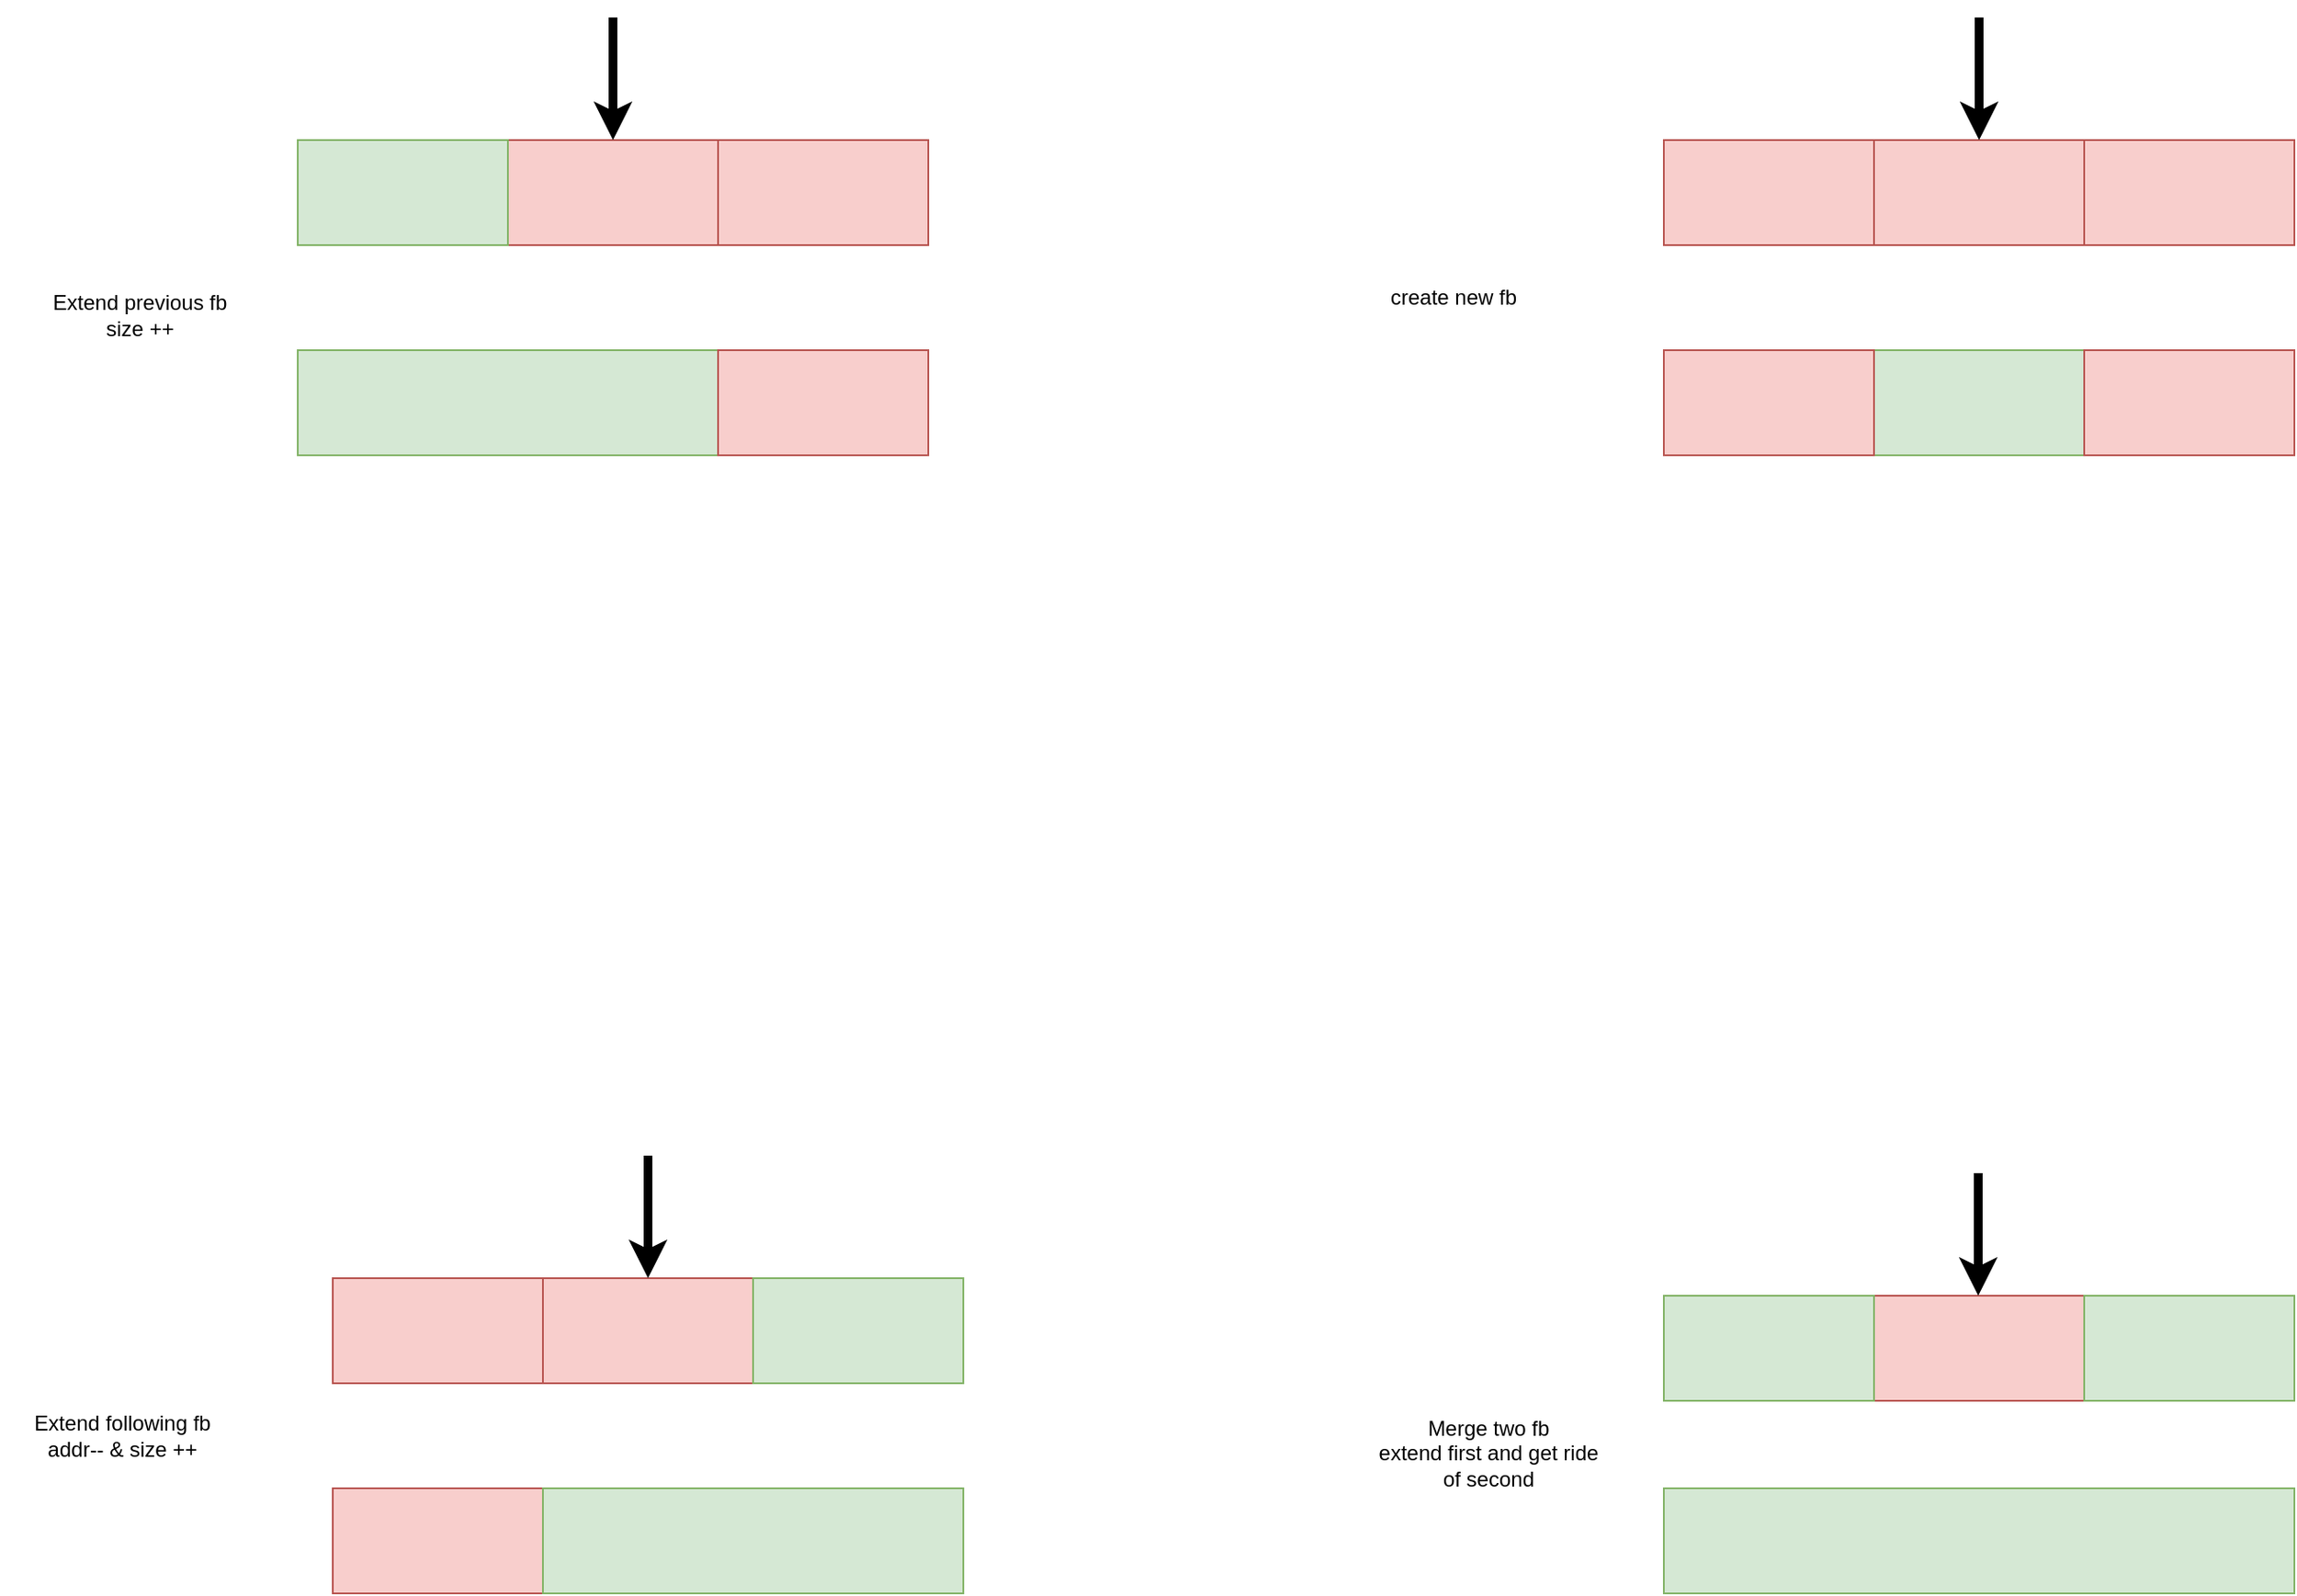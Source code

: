 <mxfile version="13.10.0" type="github">
  <diagram id="P9aT01dH6BkQCjnrhs2R" name="Page-1">
    <mxGraphModel dx="1990" dy="1164" grid="1" gridSize="10" guides="1" tooltips="1" connect="1" arrows="1" fold="1" page="1" pageScale="1" pageWidth="827" pageHeight="1169" math="0" shadow="0">
      <root>
        <mxCell id="0" />
        <mxCell id="1" parent="0" />
        <mxCell id="8_a2ZOCCkwsrjCbNvIcl-19" value="" style="rounded=0;whiteSpace=wrap;html=1;fillColor=#f8cecc;strokeColor=#b85450;" vertex="1" parent="1">
          <mxGeometry x="320" y="170" width="120" height="60" as="geometry" />
        </mxCell>
        <mxCell id="8_a2ZOCCkwsrjCbNvIcl-20" value="" style="rounded=0;whiteSpace=wrap;html=1;fillColor=#d5e8d4;strokeColor=#82b366;" vertex="1" parent="1">
          <mxGeometry x="200" y="170" width="120" height="60" as="geometry" />
        </mxCell>
        <mxCell id="8_a2ZOCCkwsrjCbNvIcl-21" value="" style="endArrow=classic;html=1;entryX=0.5;entryY=0;entryDx=0;entryDy=0;strokeWidth=5;" edge="1" parent="1" target="8_a2ZOCCkwsrjCbNvIcl-19">
          <mxGeometry width="50" height="50" relative="1" as="geometry">
            <mxPoint x="380" y="100" as="sourcePoint" />
            <mxPoint x="380" y="50" as="targetPoint" />
          </mxGeometry>
        </mxCell>
        <mxCell id="8_a2ZOCCkwsrjCbNvIcl-22" value="" style="rounded=0;whiteSpace=wrap;html=1;fillColor=#f8cecc;strokeColor=#b85450;" vertex="1" parent="1">
          <mxGeometry x="440" y="170" width="120" height="60" as="geometry" />
        </mxCell>
        <mxCell id="8_a2ZOCCkwsrjCbNvIcl-23" value="" style="rounded=0;whiteSpace=wrap;html=1;fillColor=#d5e8d4;strokeColor=#82b366;" vertex="1" parent="1">
          <mxGeometry x="200" y="290" width="240" height="60" as="geometry" />
        </mxCell>
        <mxCell id="8_a2ZOCCkwsrjCbNvIcl-25" value="" style="rounded=0;whiteSpace=wrap;html=1;fillColor=#f8cecc;strokeColor=#b85450;" vertex="1" parent="1">
          <mxGeometry x="440" y="290" width="120" height="60" as="geometry" />
        </mxCell>
        <mxCell id="8_a2ZOCCkwsrjCbNvIcl-26" value="&lt;div&gt;Extend previous fb&lt;/div&gt;&lt;div&gt;size ++&lt;/div&gt;" style="text;html=1;strokeColor=none;fillColor=none;align=center;verticalAlign=middle;whiteSpace=wrap;rounded=0;" vertex="1" parent="1">
          <mxGeometry x="40" y="250" width="140" height="40" as="geometry" />
        </mxCell>
        <mxCell id="8_a2ZOCCkwsrjCbNvIcl-27" value="" style="rounded=0;whiteSpace=wrap;html=1;fillColor=#f8cecc;strokeColor=#b85450;" vertex="1" parent="1">
          <mxGeometry x="340" y="820" width="120" height="60" as="geometry" />
        </mxCell>
        <mxCell id="8_a2ZOCCkwsrjCbNvIcl-28" value="" style="rounded=0;whiteSpace=wrap;html=1;fillColor=#f8cecc;strokeColor=#b85450;" vertex="1" parent="1">
          <mxGeometry x="220" y="820" width="120" height="60" as="geometry" />
        </mxCell>
        <mxCell id="8_a2ZOCCkwsrjCbNvIcl-29" value="" style="endArrow=classic;html=1;entryX=0.5;entryY=0;entryDx=0;entryDy=0;strokeWidth=5;" edge="1" target="8_a2ZOCCkwsrjCbNvIcl-27" parent="1">
          <mxGeometry width="50" height="50" relative="1" as="geometry">
            <mxPoint x="400" y="750" as="sourcePoint" />
            <mxPoint x="400" y="700" as="targetPoint" />
          </mxGeometry>
        </mxCell>
        <mxCell id="8_a2ZOCCkwsrjCbNvIcl-30" value="" style="rounded=0;whiteSpace=wrap;html=1;fillColor=#d5e8d4;strokeColor=#82b366;" vertex="1" parent="1">
          <mxGeometry x="460" y="820" width="120" height="60" as="geometry" />
        </mxCell>
        <mxCell id="8_a2ZOCCkwsrjCbNvIcl-32" value="" style="rounded=0;whiteSpace=wrap;html=1;fillColor=#f8cecc;strokeColor=#b85450;" vertex="1" parent="1">
          <mxGeometry x="220" y="940" width="120" height="60" as="geometry" />
        </mxCell>
        <mxCell id="8_a2ZOCCkwsrjCbNvIcl-34" value="" style="rounded=0;whiteSpace=wrap;html=1;fillColor=#d5e8d4;strokeColor=#82b366;" vertex="1" parent="1">
          <mxGeometry x="340" y="940" width="240" height="60" as="geometry" />
        </mxCell>
        <mxCell id="8_a2ZOCCkwsrjCbNvIcl-35" value="&lt;div&gt;Extend following fb&lt;/div&gt;&lt;div&gt;addr-- &amp;amp; size ++&lt;/div&gt;" style="text;html=1;strokeColor=none;fillColor=none;align=center;verticalAlign=middle;whiteSpace=wrap;rounded=0;" vertex="1" parent="1">
          <mxGeometry x="30" y="890" width="140" height="40" as="geometry" />
        </mxCell>
        <mxCell id="8_a2ZOCCkwsrjCbNvIcl-36" value="" style="rounded=0;whiteSpace=wrap;html=1;fillColor=#f8cecc;strokeColor=#b85450;" vertex="1" parent="1">
          <mxGeometry x="1100" y="170" width="120" height="60" as="geometry" />
        </mxCell>
        <mxCell id="8_a2ZOCCkwsrjCbNvIcl-37" value="" style="rounded=0;whiteSpace=wrap;html=1;fillColor=#f8cecc;strokeColor=#b85450;" vertex="1" parent="1">
          <mxGeometry x="980" y="170" width="120" height="60" as="geometry" />
        </mxCell>
        <mxCell id="8_a2ZOCCkwsrjCbNvIcl-38" value="" style="endArrow=classic;html=1;entryX=0.5;entryY=0;entryDx=0;entryDy=0;strokeWidth=5;" edge="1" target="8_a2ZOCCkwsrjCbNvIcl-36" parent="1">
          <mxGeometry width="50" height="50" relative="1" as="geometry">
            <mxPoint x="1160" y="100" as="sourcePoint" />
            <mxPoint x="1160" y="50" as="targetPoint" />
          </mxGeometry>
        </mxCell>
        <mxCell id="8_a2ZOCCkwsrjCbNvIcl-39" value="" style="rounded=0;whiteSpace=wrap;html=1;fillColor=#f8cecc;strokeColor=#b85450;" vertex="1" parent="1">
          <mxGeometry x="1220" y="170" width="120" height="60" as="geometry" />
        </mxCell>
        <mxCell id="8_a2ZOCCkwsrjCbNvIcl-40" value="" style="rounded=0;whiteSpace=wrap;html=1;fillColor=#d5e8d4;strokeColor=#82b366;" vertex="1" parent="1">
          <mxGeometry x="1100" y="290" width="120" height="60" as="geometry" />
        </mxCell>
        <mxCell id="8_a2ZOCCkwsrjCbNvIcl-41" value="" style="rounded=0;whiteSpace=wrap;html=1;fillColor=#f8cecc;strokeColor=#b85450;" vertex="1" parent="1">
          <mxGeometry x="980" y="290" width="120" height="60" as="geometry" />
        </mxCell>
        <mxCell id="8_a2ZOCCkwsrjCbNvIcl-42" value="" style="rounded=0;whiteSpace=wrap;html=1;fillColor=#f8cecc;strokeColor=#b85450;" vertex="1" parent="1">
          <mxGeometry x="1220" y="290" width="120" height="60" as="geometry" />
        </mxCell>
        <mxCell id="8_a2ZOCCkwsrjCbNvIcl-43" value="create new fb" style="text;html=1;strokeColor=none;fillColor=none;align=center;verticalAlign=middle;whiteSpace=wrap;rounded=0;" vertex="1" parent="1">
          <mxGeometry x="790" y="240" width="140" height="40" as="geometry" />
        </mxCell>
        <mxCell id="8_a2ZOCCkwsrjCbNvIcl-44" value="" style="rounded=0;whiteSpace=wrap;html=1;fillColor=#f8cecc;strokeColor=#b85450;" vertex="1" parent="1">
          <mxGeometry x="1100" y="830" width="120" height="60" as="geometry" />
        </mxCell>
        <mxCell id="8_a2ZOCCkwsrjCbNvIcl-45" value="" style="rounded=0;whiteSpace=wrap;html=1;fillColor=#d5e8d4;strokeColor=#82b366;" vertex="1" parent="1">
          <mxGeometry x="980" y="830" width="120" height="60" as="geometry" />
        </mxCell>
        <mxCell id="8_a2ZOCCkwsrjCbNvIcl-46" value="" style="rounded=0;whiteSpace=wrap;html=1;fillColor=#d5e8d4;strokeColor=#82b366;" vertex="1" parent="1">
          <mxGeometry x="1220" y="830" width="120" height="60" as="geometry" />
        </mxCell>
        <mxCell id="8_a2ZOCCkwsrjCbNvIcl-47" value="" style="endArrow=classic;html=1;entryX=0.5;entryY=0;entryDx=0;entryDy=0;strokeWidth=5;" edge="1" parent="1">
          <mxGeometry width="50" height="50" relative="1" as="geometry">
            <mxPoint x="1159.5" y="760" as="sourcePoint" />
            <mxPoint x="1159.5" y="830" as="targetPoint" />
          </mxGeometry>
        </mxCell>
        <mxCell id="8_a2ZOCCkwsrjCbNvIcl-48" value="" style="rounded=0;whiteSpace=wrap;html=1;fillColor=#d5e8d4;strokeColor=#82b366;" vertex="1" parent="1">
          <mxGeometry x="980" y="940" width="360" height="60" as="geometry" />
        </mxCell>
        <mxCell id="8_a2ZOCCkwsrjCbNvIcl-52" value="&lt;div&gt;Merge two fb&lt;/div&gt;&lt;div&gt;extend first and get ride of second&lt;br&gt;&lt;/div&gt;" style="text;html=1;strokeColor=none;fillColor=none;align=center;verticalAlign=middle;whiteSpace=wrap;rounded=0;" vertex="1" parent="1">
          <mxGeometry x="810" y="900" width="140" height="40" as="geometry" />
        </mxCell>
      </root>
    </mxGraphModel>
  </diagram>
</mxfile>
